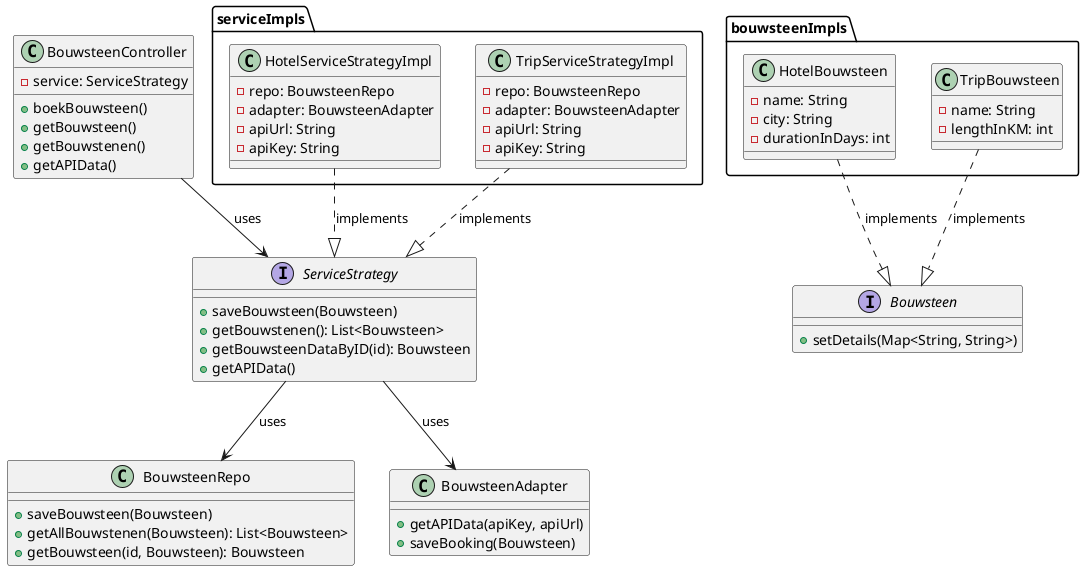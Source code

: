 @startuml

class BouwsteenController{
    - service: ServiceStrategy
    + boekBouwsteen()
    + getBouwsteen()
    + getBouwstenen()
    + getAPIData()
}

interface ServiceStrategy{
    + saveBouwsteen(Bouwsteen)
    + getBouwstenen(): List<Bouwsteen>
    + getBouwsteenDataByID(id): Bouwsteen
    + getAPIData()
}

package serviceImpls{
    class HotelServiceStrategyImpl{
        - repo: BouwsteenRepo
        - adapter: BouwsteenAdapter
        - apiUrl: String
        - apiKey: String
    }
    class TripServiceStrategyImpl{
        - repo: BouwsteenRepo
        - adapter: BouwsteenAdapter
        - apiUrl: String
        - apiKey: String
    }
}

interface Bouwsteen{
    + setDetails(Map<String, String>)
}

package bouwsteenImpls{
    class HotelBouwsteen{
        - name: String
        - city: String
        - durationInDays: int
    }
    class TripBouwsteen{
        - name: String
        - lengthInKM: int
    }
}





class BouwsteenRepo{
    + saveBouwsteen(Bouwsteen)
    + getAllBouwstenen(Bouwsteen): List<Bouwsteen>
    + getBouwsteen(id, Bouwsteen): Bouwsteen
}
class BouwsteenAdapter{
    + getAPIData(apiKey, apiUrl)
    + saveBooking(Bouwsteen)
}


BouwsteenController --> ServiceStrategy : uses

HotelServiceStrategyImpl ..|> ServiceStrategy : implements
TripServiceStrategyImpl ..|> ServiceStrategy : implements
HotelBouwsteen ..|> Bouwsteen : implements
TripBouwsteen ..|> Bouwsteen : implements

ServiceStrategy --> BouwsteenRepo : uses
ServiceStrategy --> BouwsteenAdapter : uses







@enduml